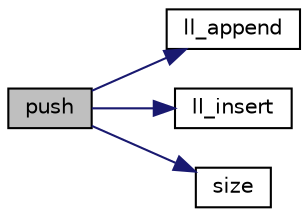 digraph "push"
{
 // LATEX_PDF_SIZE
  edge [fontname="Helvetica",fontsize="10",labelfontname="Helvetica",labelfontsize="10"];
  node [fontname="Helvetica",fontsize="10",shape=record];
  rankdir="LR";
  Node1 [label="push",height=0.2,width=0.4,color="black", fillcolor="grey75", style="filled", fontcolor="black",tooltip="Adds a new data to the provided stack."];
  Node1 -> Node2 [color="midnightblue",fontsize="10",style="solid",fontname="Helvetica"];
  Node2 [label="ll_append",height=0.2,width=0.4,color="black", fillcolor="white", style="filled",URL="$node_8h.html#a4589babba782f6b4c1e6a5b72d09a4ce",tooltip="Adds new data to the end of the provided list."];
  Node1 -> Node3 [color="midnightblue",fontsize="10",style="solid",fontname="Helvetica"];
  Node3 [label="ll_insert",height=0.2,width=0.4,color="black", fillcolor="white", style="filled",URL="$node_8h.html#a92feac916df4ee4e8bc4f05a96d0f0f3",tooltip="Inserts new data at specified index given the index already exists in provided list."];
  Node1 -> Node4 [color="midnightblue",fontsize="10",style="solid",fontname="Helvetica"];
  Node4 [label="size",height=0.2,width=0.4,color="black", fillcolor="white", style="filled",URL="$node_8h.html#a63f364995f90d701e48325faa632d1c1",tooltip="Returns the ll_size of provided list."];
}
